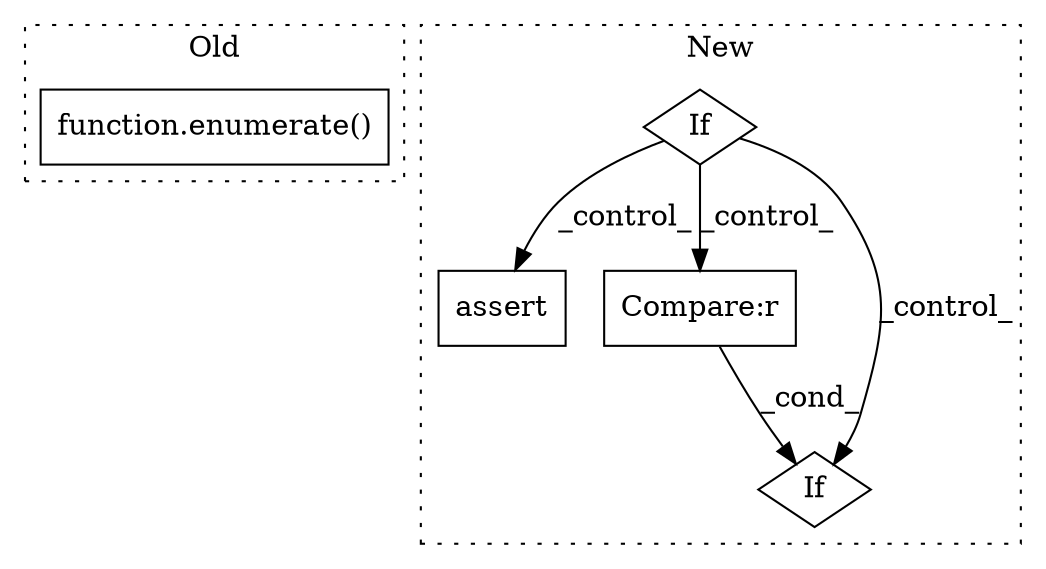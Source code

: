digraph G {
subgraph cluster0 {
1 [label="function.enumerate()" a="75" s="1188,1220" l="10,1" shape="box"];
label = "Old";
style="dotted";
}
subgraph cluster1 {
2 [label="assert" a="65" s="1409" l="7" shape="box"];
3 [label="If" a="96" s="1141" l="3" shape="diamond"];
4 [label="Compare:r" a="40" s="1183" l="31" shape="box"];
5 [label="If" a="96" s="1180" l="3" shape="diamond"];
label = "New";
style="dotted";
}
3 -> 2 [label="_control_"];
3 -> 5 [label="_control_"];
3 -> 4 [label="_control_"];
4 -> 5 [label="_cond_"];
}